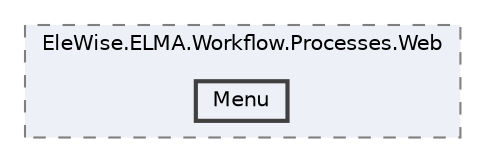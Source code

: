 digraph "Web/Modules/EleWise.ELMA.Workflow.Processes.Web/Menu"
{
 // LATEX_PDF_SIZE
  bgcolor="transparent";
  edge [fontname=Helvetica,fontsize=10,labelfontname=Helvetica,labelfontsize=10];
  node [fontname=Helvetica,fontsize=10,shape=box,height=0.2,width=0.4];
  compound=true
  subgraph clusterdir_94ed7524891059556ee14621a8e7350e {
    graph [ bgcolor="#edf0f7", pencolor="grey50", label="EleWise.ELMA.Workflow.Processes.Web", fontname=Helvetica,fontsize=10 style="filled,dashed", URL="dir_94ed7524891059556ee14621a8e7350e.html",tooltip=""]
  dir_11316de06d4ba1ccf207b2184e05268a [label="Menu", fillcolor="#edf0f7", color="grey25", style="filled,bold", URL="dir_11316de06d4ba1ccf207b2184e05268a.html",tooltip=""];
  }
}
